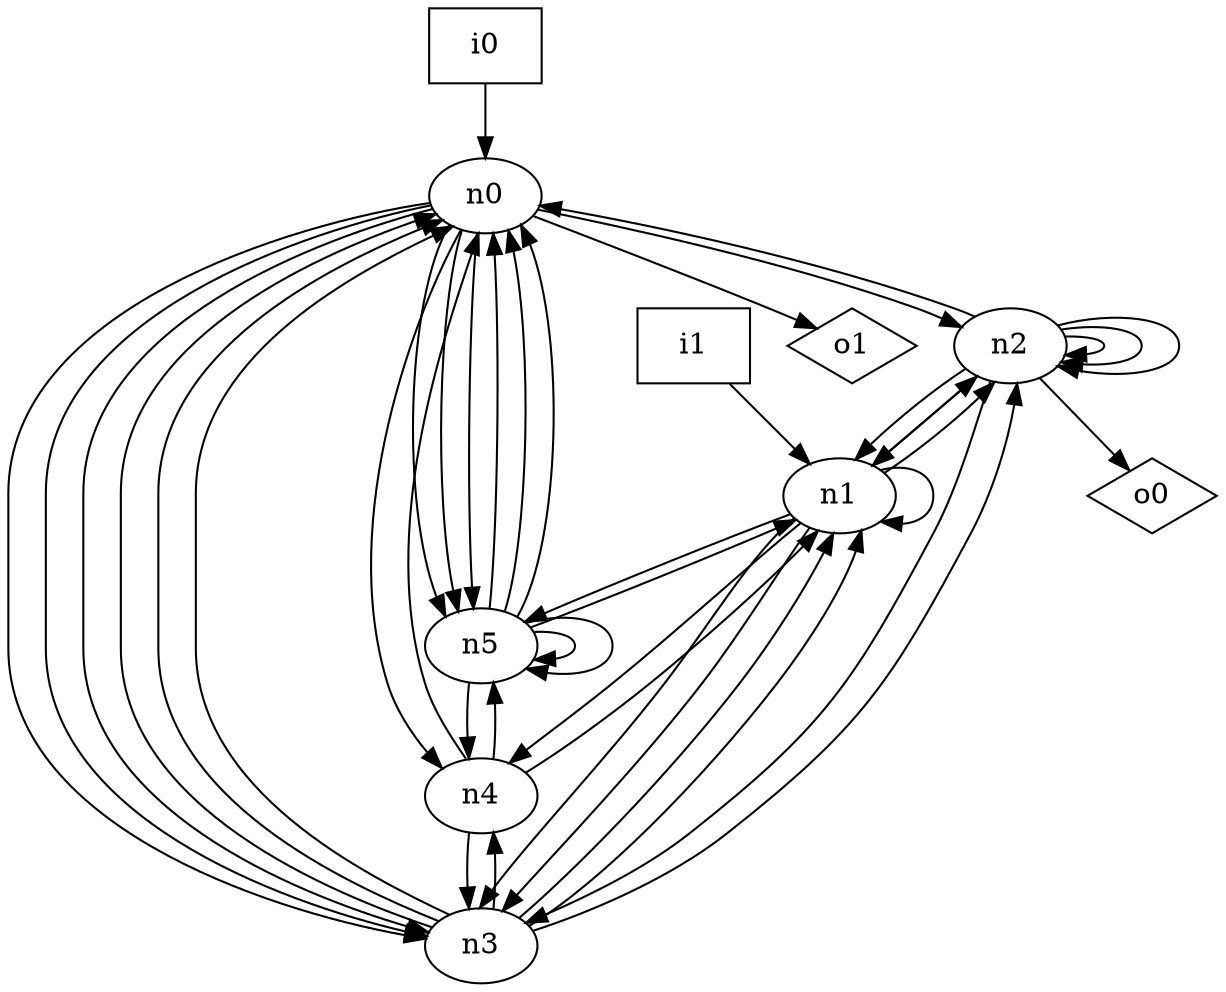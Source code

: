 digraph G {
n0 [label="n0"];
n1 [label="n1"];
n2 [label="n2"];
n3 [label="n3"];
n4 [label="n4"];
n5 [label="n5"];
n6 [label="i0",shape="box"];
n7 [label="i1",shape="box"];
n8 [label="o0",shape="diamond"];
n9 [label="o1",shape="diamond"];
n0 -> n2
n0 -> n3
n0 -> n3
n0 -> n3
n0 -> n4
n0 -> n5
n0 -> n5
n0 -> n5
n0 -> n9
n1 -> n1
n1 -> n2
n1 -> n2
n1 -> n3
n1 -> n3
n1 -> n4
n1 -> n5
n2 -> n0
n2 -> n1
n2 -> n1
n2 -> n2
n2 -> n2
n2 -> n2
n2 -> n3
n2 -> n8
n3 -> n0
n3 -> n0
n3 -> n0
n3 -> n1
n3 -> n1
n3 -> n2
n3 -> n4
n4 -> n0
n4 -> n1
n4 -> n3
n4 -> n5
n5 -> n0
n5 -> n0
n5 -> n0
n5 -> n1
n5 -> n4
n5 -> n5
n5 -> n5
n6 -> n0
n7 -> n1
}